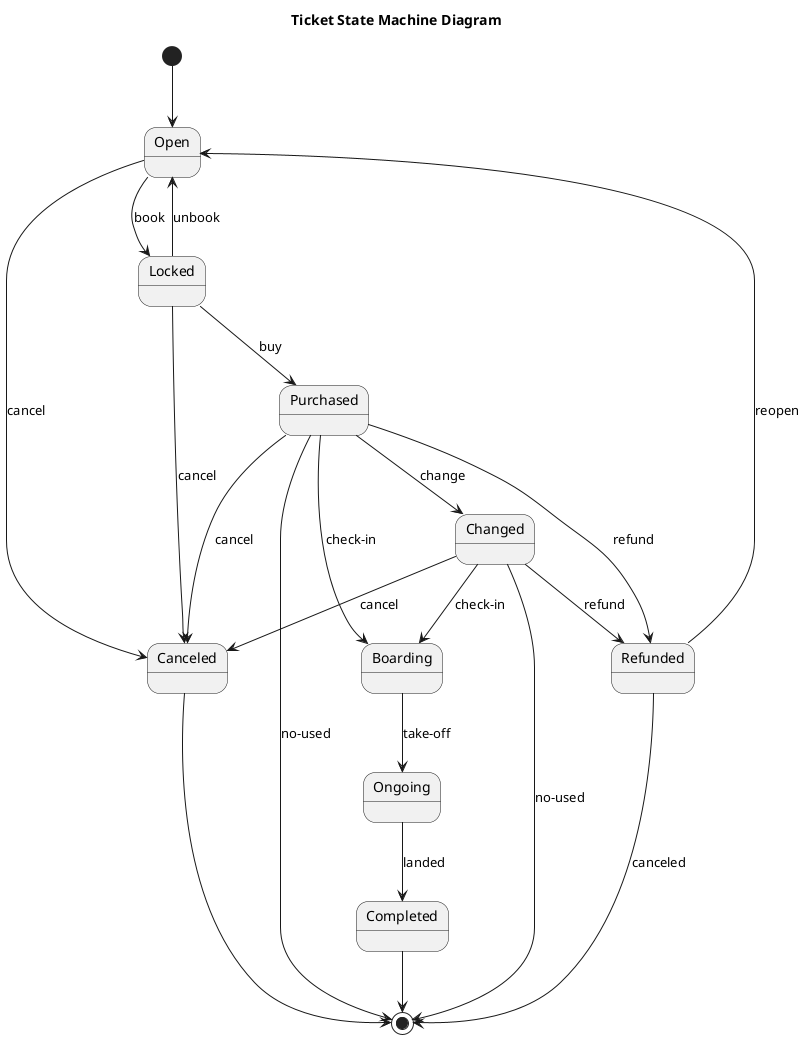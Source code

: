 @startuml
title Ticket State Machine Diagram

[*] --> Open

Open --> Locked : book
Locked --> Open : unbook

Locked --> Purchased : buy
Purchased --> Changed : change
Purchased --> Refunded : refund
Changed --> Refunded : refund

Purchased --> Boarding : check-in
Changed --> Boarding : check-in
Boarding --> Ongoing : take-off
Ongoing --> Completed : landed

Completed --> [*]
Purchased --> [*] : no-used
Changed --> [*] : no-used

Refunded --> Open : reopen
Refunded --> [*] : canceled

Open --> Canceled : cancel
Purchased --> Canceled : cancel
Changed --> Canceled : cancel
Locked --> Canceled : cancel
Canceled --> [*]

@enduml